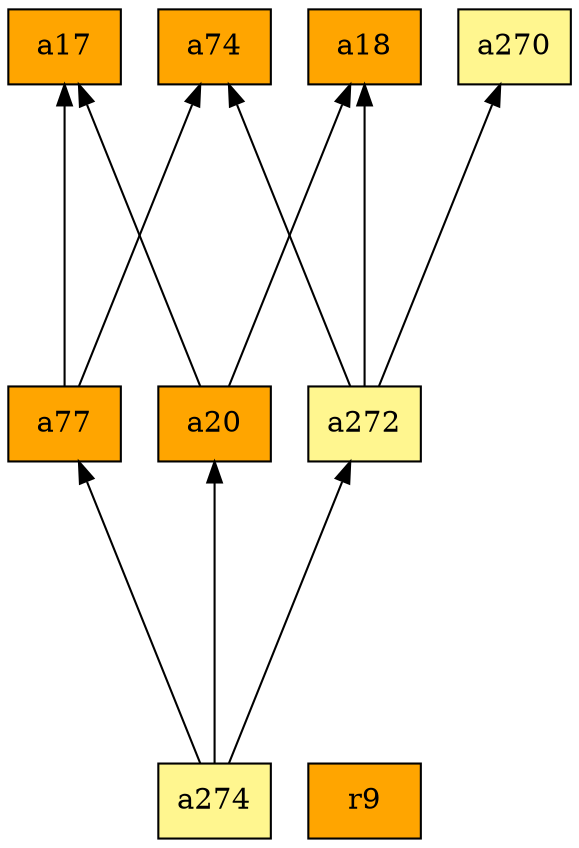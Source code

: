 digraph G {
rankdir=BT;ranksep="2.0";
"a74" [shape=record,fillcolor=orange,style=filled,label="{a74}"];
"r9" [shape=record,fillcolor=orange,style=filled,label="{r9}"];
"a20" [shape=record,fillcolor=orange,style=filled,label="{a20}"];
"a17" [shape=record,fillcolor=orange,style=filled,label="{a17}"];
"a77" [shape=record,fillcolor=orange,style=filled,label="{a77}"];
"a270" [shape=record,fillcolor=khaki1,style=filled,label="{a270}"];
"a274" [shape=record,fillcolor=khaki1,style=filled,label="{a274}"];
"a18" [shape=record,fillcolor=orange,style=filled,label="{a18}"];
"a272" [shape=record,fillcolor=khaki1,style=filled,label="{a272}"];
"a20" -> "a18"
"a20" -> "a17"
"a77" -> "a74"
"a77" -> "a17"
"a274" -> "a20"
"a274" -> "a77"
"a274" -> "a272"
"a272" -> "a270"
"a272" -> "a18"
"a272" -> "a74"
}